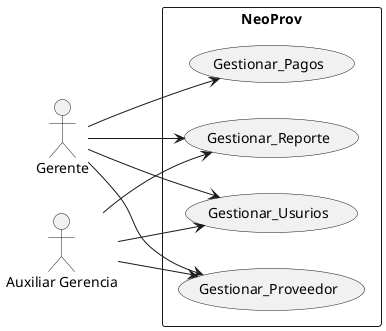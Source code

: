 @startuml diagramaCasoUsoDos
left to right direction
actor "Gerente" as Gerente
actor "Auxiliar Gerencia" as AuxGerencia

rectangle "NeoProv" {
    usecase "Gestionar_Reporte" as UC2
    usecase "Gestionar_Pagos" as UC3
    usecase "Gestionar_Proveedor" as UC4
    usecase "Gestionar_Usurios" as UC5
}

Gerente --> UC5
Gerente --> UC4
Gerente --> UC3
Gerente --> UC2
AuxGerencia --> UC4
AuxGerencia --> UC2
AuxGerencia --> UC5


@enduml
